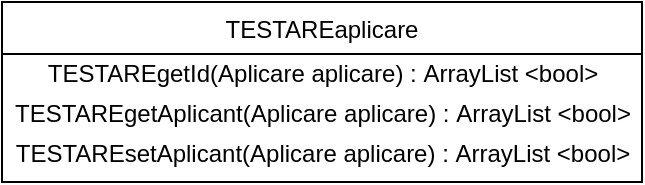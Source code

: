 <mxfile version="12.9.1" type="device"><diagram id="C5RBs43oDa-KdzZeNtuy" name="Page-1"><mxGraphModel dx="1038" dy="548" grid="1" gridSize="10" guides="1" tooltips="1" connect="1" arrows="1" fold="1" page="1" pageScale="1" pageWidth="827" pageHeight="1169" math="0" shadow="0"><root><mxCell id="WIyWlLk6GJQsqaUBKTNV-0"/><mxCell id="WIyWlLk6GJQsqaUBKTNV-1" parent="WIyWlLk6GJQsqaUBKTNV-0"/><mxCell id="zkfFHV4jXpPFQw0GAbJ--17" value="TESTAREaplicare&#10;" style="swimlane;fontStyle=0;align=center;verticalAlign=top;childLayout=stackLayout;horizontal=1;startSize=26;horizontalStack=0;resizeParent=1;resizeLast=0;collapsible=1;marginBottom=0;rounded=0;shadow=0;strokeWidth=1;" parent="WIyWlLk6GJQsqaUBKTNV-1" vertex="1"><mxGeometry x="260" y="120" width="320" height="90" as="geometry"><mxRectangle x="550" y="140" width="160" height="26" as="alternateBounds"/></mxGeometry></mxCell><mxCell id="fyREU5gRxec3v8I4-DvM-0" value="TESTAREgetId(Aplicare aplicare) :&amp;nbsp;&lt;span style=&quot;text-align: left&quot;&gt;ArrayList &amp;lt;bool&amp;gt;&lt;/span&gt;" style="text;html=1;align=center;verticalAlign=middle;resizable=0;points=[];autosize=1;" vertex="1" parent="zkfFHV4jXpPFQw0GAbJ--17"><mxGeometry y="26" width="320" height="20" as="geometry"/></mxCell><mxCell id="fyREU5gRxec3v8I4-DvM-1" value="TESTAREgetAplicant(Aplicare aplicare) :&amp;nbsp;&lt;span style=&quot;text-align: left&quot;&gt;ArrayList &amp;lt;bool&amp;gt;&lt;br&gt;&lt;/span&gt;" style="text;html=1;align=center;verticalAlign=middle;resizable=0;points=[];autosize=1;" vertex="1" parent="zkfFHV4jXpPFQw0GAbJ--17"><mxGeometry y="46" width="320" height="20" as="geometry"/></mxCell><mxCell id="fyREU5gRxec3v8I4-DvM-2" value="TESTAREsetAplicant(Aplicare aplicare) :&amp;nbsp;&lt;span style=&quot;text-align: left&quot;&gt;ArrayList &amp;lt;bool&amp;gt;&lt;/span&gt;" style="text;html=1;align=center;verticalAlign=middle;resizable=0;points=[];autosize=1;" vertex="1" parent="zkfFHV4jXpPFQw0GAbJ--17"><mxGeometry y="66" width="320" height="20" as="geometry"/></mxCell></root></mxGraphModel></diagram></mxfile>